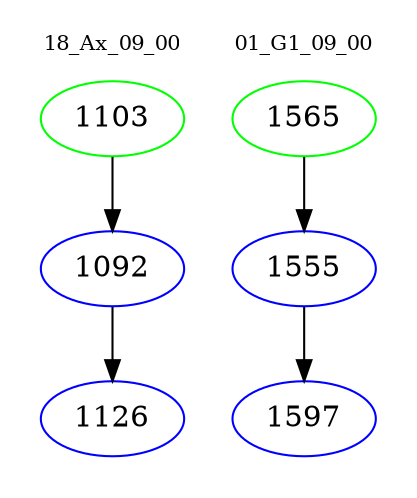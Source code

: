 digraph{
subgraph cluster_0 {
color = white
label = "18_Ax_09_00";
fontsize=10;
T0_1103 [label="1103", color="green"]
T0_1103 -> T0_1092 [color="black"]
T0_1092 [label="1092", color="blue"]
T0_1092 -> T0_1126 [color="black"]
T0_1126 [label="1126", color="blue"]
}
subgraph cluster_1 {
color = white
label = "01_G1_09_00";
fontsize=10;
T1_1565 [label="1565", color="green"]
T1_1565 -> T1_1555 [color="black"]
T1_1555 [label="1555", color="blue"]
T1_1555 -> T1_1597 [color="black"]
T1_1597 [label="1597", color="blue"]
}
}
